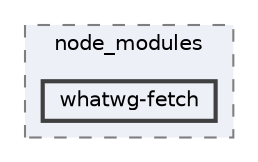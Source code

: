 digraph "pkiclassroomrescheduler/src/main/frontend/node_modules/whatwg-fetch"
{
 // LATEX_PDF_SIZE
  bgcolor="transparent";
  edge [fontname=Helvetica,fontsize=10,labelfontname=Helvetica,labelfontsize=10];
  node [fontname=Helvetica,fontsize=10,shape=box,height=0.2,width=0.4];
  compound=true
  subgraph clusterdir_72953eda66ccb3a2722c28e1c3e6c23b {
    graph [ bgcolor="#edf0f7", pencolor="grey50", label="node_modules", fontname=Helvetica,fontsize=10 style="filled,dashed", URL="dir_72953eda66ccb3a2722c28e1c3e6c23b.html",tooltip=""]
  dir_4cf196a8b1f1438fe3a8a0576889e336 [label="whatwg-fetch", fillcolor="#edf0f7", color="grey25", style="filled,bold", URL="dir_4cf196a8b1f1438fe3a8a0576889e336.html",tooltip=""];
  }
}
